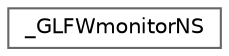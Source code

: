digraph "类继承关系图"
{
 // LATEX_PDF_SIZE
  bgcolor="transparent";
  edge [fontname=Helvetica,fontsize=10,labelfontname=Helvetica,labelfontsize=10];
  node [fontname=Helvetica,fontsize=10,shape=box,height=0.2,width=0.4];
  rankdir="LR";
  Node0 [id="Node000000",label="_GLFWmonitorNS",height=0.2,width=0.4,color="grey40", fillcolor="white", style="filled",URL="$struct___g_l_f_wmonitor_n_s.html",tooltip=" "];
}
